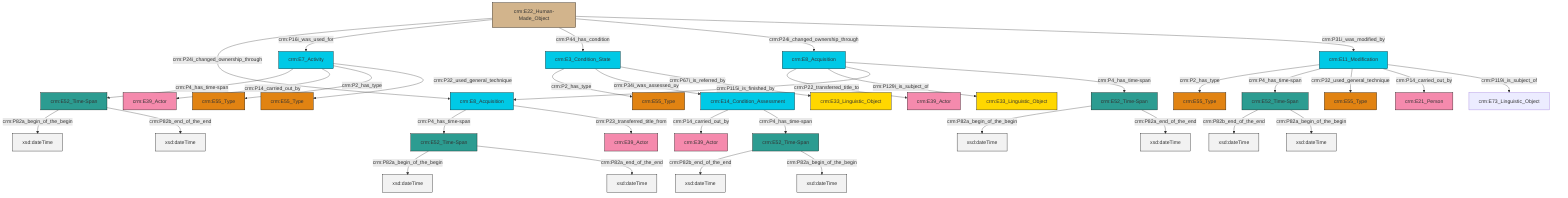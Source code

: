 graph TD
classDef Literal fill:#f2f2f2,stroke:#000000;
classDef CRM_Entity fill:#FFFFFF,stroke:#000000;
classDef Temporal_Entity fill:#00C9E6, stroke:#000000;
classDef Type fill:#E18312, stroke:#000000;
classDef Time-Span fill:#2C9C91, stroke:#000000;
classDef Appellation fill:#FFEB7F, stroke:#000000;
classDef Place fill:#008836, stroke:#000000;
classDef Persistent_Item fill:#B266B2, stroke:#000000;
classDef Conceptual_Object fill:#FFD700, stroke:#000000;
classDef Physical_Thing fill:#D2B48C, stroke:#000000;
classDef Actor fill:#f58aad, stroke:#000000;
classDef PC_Classes fill:#4ce600, stroke:#000000;
classDef Multi fill:#cccccc,stroke:#000000;

0["crm:E14_Condition_Assessment"]:::Temporal_Entity -->|crm:P14_carried_out_by| 1["crm:E39_Actor"]:::Actor
2["crm:E7_Activity"]:::Temporal_Entity -->|crm:P4_has_time-span| 3["crm:E52_Time-Span"]:::Time-Span
6["crm:E22_Human-Made_Object"]:::Physical_Thing -->|crm:P24i_changed_ownership_through| 7["crm:E8_Acquisition"]:::Temporal_Entity
3["crm:E52_Time-Span"]:::Time-Span -->|crm:P82a_begin_of_the_begin| 8[xsd:dateTime]:::Literal
2["crm:E7_Activity"]:::Temporal_Entity -->|crm:P14_carried_out_by| 9["crm:E39_Actor"]:::Actor
12["crm:E8_Acquisition"]:::Temporal_Entity -->|crm:P22_transferred_title_to| 13["crm:E39_Actor"]:::Actor
6["crm:E22_Human-Made_Object"]:::Physical_Thing -->|crm:P16i_was_used_for| 2["crm:E7_Activity"]:::Temporal_Entity
12["crm:E8_Acquisition"]:::Temporal_Entity -->|crm:P129i_is_subject_of| 18["crm:E33_Linguistic_Object"]:::Conceptual_Object
23["crm:E11_Modification"]:::Temporal_Entity -->|crm:P2_has_type| 24["crm:E55_Type"]:::Type
2["crm:E7_Activity"]:::Temporal_Entity -->|crm:P2_has_type| 25["crm:E55_Type"]:::Type
26["crm:E52_Time-Span"]:::Time-Span -->|crm:P82a_begin_of_the_begin| 27[xsd:dateTime]:::Literal
14["crm:E52_Time-Span"]:::Time-Span -->|crm:P82a_begin_of_the_begin| 30[xsd:dateTime]:::Literal
0["crm:E14_Condition_Assessment"]:::Temporal_Entity -->|crm:P4_has_time-span| 31["crm:E52_Time-Span"]:::Time-Span
3["crm:E52_Time-Span"]:::Time-Span -->|crm:P82b_end_of_the_end| 32[xsd:dateTime]:::Literal
7["crm:E8_Acquisition"]:::Temporal_Entity -->|crm:P4_has_time-span| 14["crm:E52_Time-Span"]:::Time-Span
6["crm:E22_Human-Made_Object"]:::Physical_Thing -->|crm:P44_has_condition| 35["crm:E3_Condition_State"]:::Temporal_Entity
4["crm:E52_Time-Span"]:::Time-Span -->|crm:P82b_end_of_the_end| 38[xsd:dateTime]:::Literal
4["crm:E52_Time-Span"]:::Time-Span -->|crm:P82a_begin_of_the_begin| 41[xsd:dateTime]:::Literal
7["crm:E8_Acquisition"]:::Temporal_Entity -->|crm:P23_transferred_title_from| 21["crm:E39_Actor"]:::Actor
23["crm:E11_Modification"]:::Temporal_Entity -->|crm:P4_has_time-span| 4["crm:E52_Time-Span"]:::Time-Span
2["crm:E7_Activity"]:::Temporal_Entity -->|crm:P32_used_general_technique| 28["crm:E55_Type"]:::Type
23["crm:E11_Modification"]:::Temporal_Entity -->|crm:P32_used_general_technique| 10["crm:E55_Type"]:::Type
31["crm:E52_Time-Span"]:::Time-Span -->|crm:P82b_end_of_the_end| 46[xsd:dateTime]:::Literal
26["crm:E52_Time-Span"]:::Time-Span -->|crm:P82a_end_of_the_end| 47[xsd:dateTime]:::Literal
6["crm:E22_Human-Made_Object"]:::Physical_Thing -->|crm:P24i_changed_ownership_through| 12["crm:E8_Acquisition"]:::Temporal_Entity
12["crm:E8_Acquisition"]:::Temporal_Entity -->|crm:P115i_is_finished_by| 7["crm:E8_Acquisition"]:::Temporal_Entity
35["crm:E3_Condition_State"]:::Temporal_Entity -->|crm:P2_has_type| 33["crm:E55_Type"]:::Type
31["crm:E52_Time-Span"]:::Time-Span -->|crm:P82a_begin_of_the_begin| 52[xsd:dateTime]:::Literal
6["crm:E22_Human-Made_Object"]:::Physical_Thing -->|crm:P31i_was_modified_by| 23["crm:E11_Modification"]:::Temporal_Entity
12["crm:E8_Acquisition"]:::Temporal_Entity -->|crm:P4_has_time-span| 26["crm:E52_Time-Span"]:::Time-Span
35["crm:E3_Condition_State"]:::Temporal_Entity -->|crm:P34i_was_assessed_by| 0["crm:E14_Condition_Assessment"]:::Temporal_Entity
35["crm:E3_Condition_State"]:::Temporal_Entity -->|crm:P67i_is_referred_by| 19["crm:E33_Linguistic_Object"]:::Conceptual_Object
14["crm:E52_Time-Span"]:::Time-Span -->|crm:P82a_end_of_the_end| 58[xsd:dateTime]:::Literal
23["crm:E11_Modification"]:::Temporal_Entity -->|crm:P14_carried_out_by| 44["crm:E21_Person"]:::Actor
23["crm:E11_Modification"]:::Temporal_Entity -->|crm:P119i_is_subject_of| 16["crm:E73_Linguistic_Object"]:::Default
